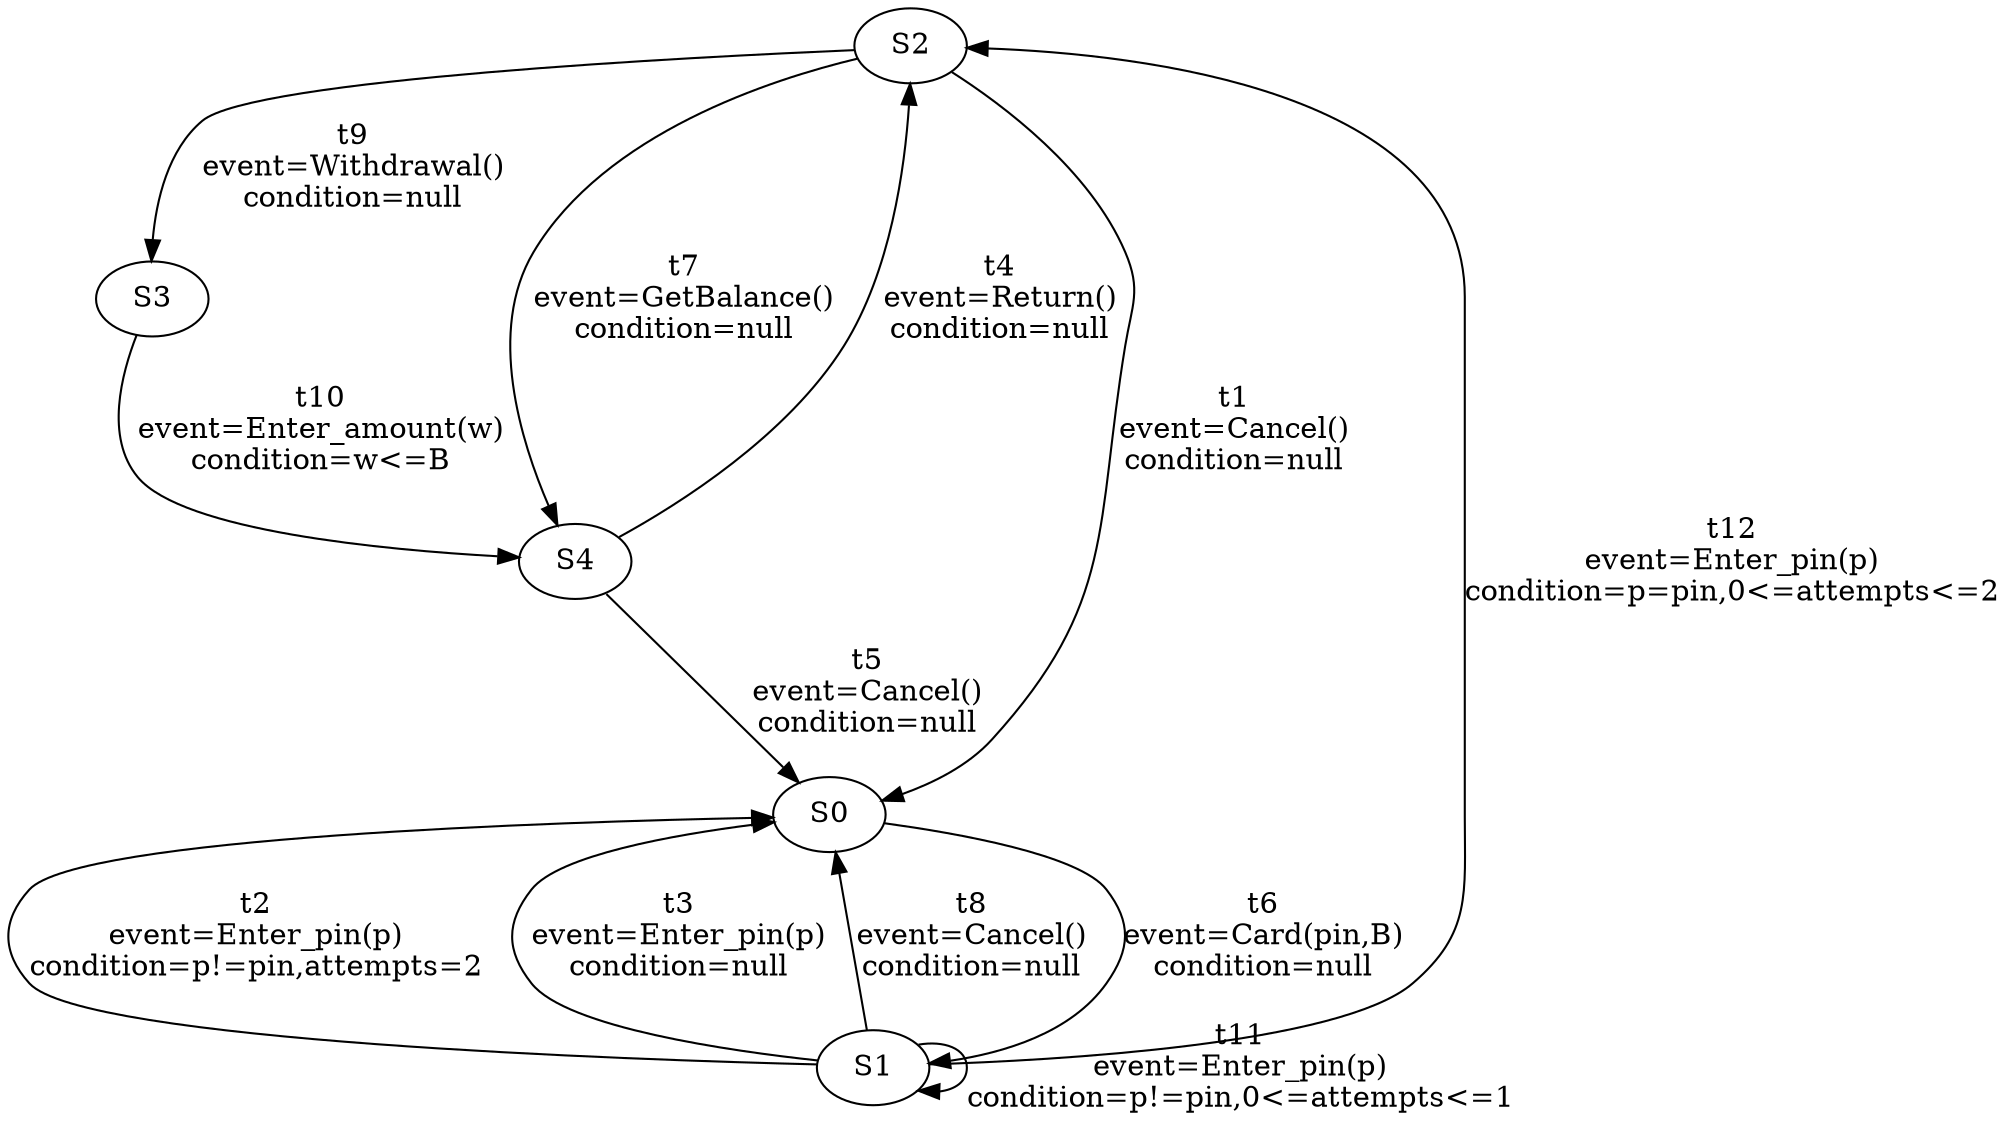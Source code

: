 digraph g {
 S2 -> S0 [ label="t1
event=Cancel()
condition=null" ];
 S1 -> S0 [ label="t2
event=Enter_pin(p)
condition=p!=pin,attempts=2" ];
 S1 -> S0 [ label="t3
event=Enter_pin(p)
condition=null" ];
 S4 -> S2 [ label="t4
event=Return()
condition=null" ];
 S4 -> S0 [ label="t5
event=Cancel()
condition=null" ];
 S0 -> S1 [ label="t6
event=Card(pin,B)
condition=null" ];
 S2 -> S4 [ label="t7
event=GetBalance()
condition=null" ];
 S1 -> S0 [ label="t8
event=Cancel()
condition=null" ];
 S2 -> S3 [ label="t9
event=Withdrawal()
condition=null" ];
 S3 -> S4 [ label="t10
event=Enter_amount(w)
condition=w<=B" ];
 S1 -> S1 [ label="t11
event=Enter_pin(p)
condition=p!=pin,0<=attempts<=1" ];
 S1 -> S2 [ label="t12
event=Enter_pin(p)
condition=p=pin,0<=attempts<=2" ];
}
